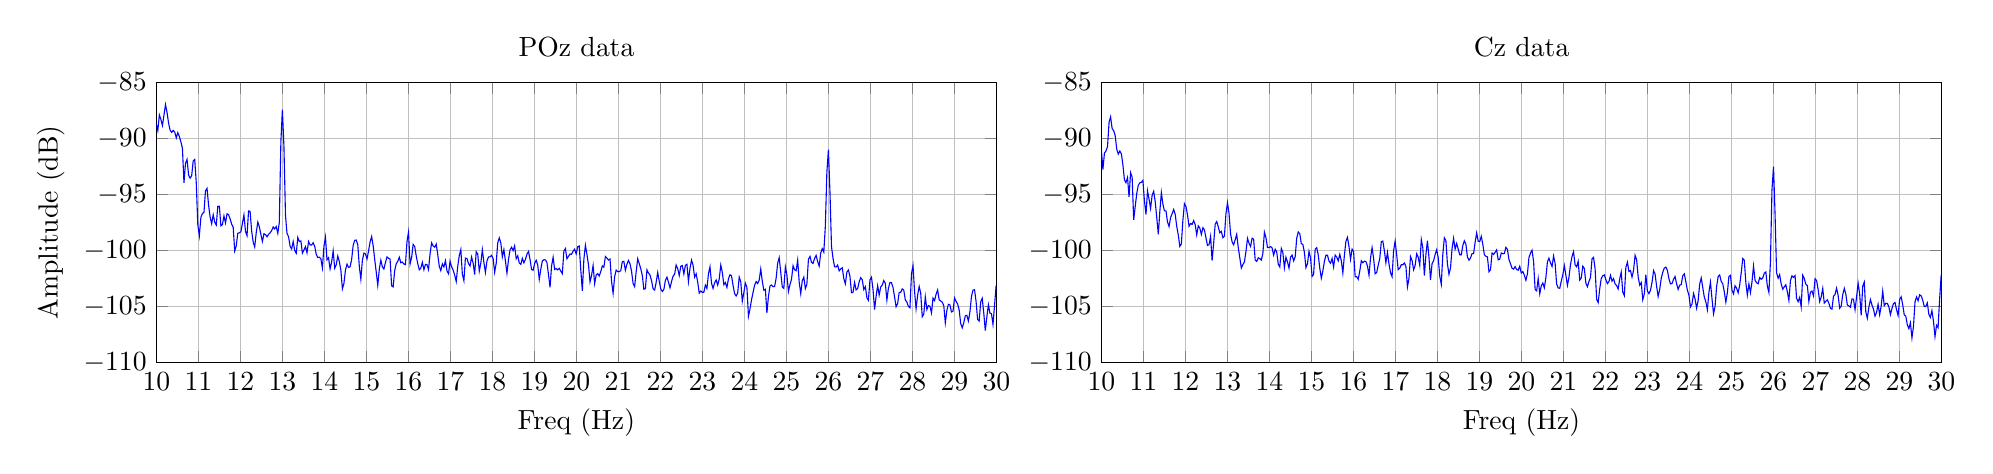 % This file was created by matlab2tikz v0.4.7 running on MATLAB 8.1.
% Copyright (c) 2008--2014, Nico Schlömer <nico.schloemer@gmail.com>
% All rights reserved.
% Minimal pgfplots version: 1.3
% 
% The latest updates can be retrieved from
%   http://www.mathworks.com/matlabcentral/fileexchange/22022-matlab2tikz
% where you can also make suggestions and rate matlab2tikz.
% 
\begin{tikzpicture}

\begin{axis}[%
width=4.2in,
height=1.4in,
scale only axis,
xmin=10,
xmax=30,
xtick={10, 11, 12, 13, 14, 15, 16, 17, 18, 19, 20, 21, 22, 23, 24, 25, 26, 27, 28, 29, 30},
xlabel={Freq (Hz)},
xmajorgrids,
ymin=-110,
ymax=-85,
ytick={-110, -105, -100,  -95,  -90,  -85},
ylabel={Amplitude (dB)},
ymajorgrids,
name=plot1,
title={POz data}
]
\addplot [color=blue,solid,forget plot]
  table[row sep=crcr]{9.998	-88.678\\
10.034	-89.293\\
10.071	-87.898\\
10.107	-88.289\\
10.144	-88.84\\
10.181	-87.895\\
10.217	-86.973\\
10.254	-87.68\\
10.291	-88.642\\
10.327	-89.254\\
10.364	-89.452\\
10.4	-89.276\\
10.437	-89.431\\
10.474	-89.944\\
10.51	-89.48\\
10.547	-89.818\\
10.583	-90.302\\
10.62	-90.869\\
10.657	-93.969\\
10.693	-92.221\\
10.73	-91.868\\
10.767	-93.259\\
10.803	-93.546\\
10.84	-93.336\\
10.876	-92.017\\
10.913	-91.878\\
10.95	-93.972\\
10.986	-97.689\\
11.023	-98.682\\
11.06	-97.039\\
11.096	-96.701\\
11.133	-96.584\\
11.169	-94.677\\
11.206	-94.455\\
11.243	-95.962\\
11.279	-97.008\\
11.316	-97.611\\
11.353	-96.798\\
11.389	-97.471\\
11.426	-97.728\\
11.462	-96.061\\
11.499	-96.042\\
11.536	-97.801\\
11.572	-97.696\\
11.609	-96.917\\
11.646	-97.54\\
11.682	-96.727\\
11.719	-96.799\\
11.755	-97.175\\
11.792	-97.64\\
11.829	-97.937\\
11.865	-100.044\\
11.902	-99.573\\
11.938	-98.462\\
11.975	-98.422\\
12.012	-98.327\\
12.048	-97.59\\
12.085	-96.82\\
12.122	-98.295\\
12.158	-98.686\\
12.195	-96.468\\
12.231	-96.505\\
12.268	-98.25\\
12.305	-99.244\\
12.341	-99.681\\
12.378	-98.385\\
12.415	-97.468\\
12.451	-97.881\\
12.488	-98.558\\
12.524	-99.193\\
12.561	-98.512\\
12.598	-98.583\\
12.634	-98.776\\
12.671	-98.555\\
12.708	-98.416\\
12.744	-98.225\\
12.781	-97.901\\
12.817	-98.069\\
12.854	-97.864\\
12.891	-98.469\\
12.927	-97.495\\
12.964	-90.319\\
13.0	-87.414\\
13.037	-90.718\\
13.074	-96.881\\
13.11	-98.473\\
13.147	-98.766\\
13.184	-99.629\\
13.22	-99.862\\
13.257	-99.2\\
13.293	-99.98\\
13.33	-100.247\\
13.367	-98.84\\
13.403	-99.195\\
13.44	-99.143\\
13.477	-100.234\\
13.513	-99.959\\
13.55	-99.653\\
13.586	-100.209\\
13.623	-99.199\\
13.66	-99.505\\
13.696	-99.511\\
13.733	-99.305\\
13.77	-99.634\\
13.806	-100.334\\
13.843	-100.629\\
13.879	-100.602\\
13.916	-100.724\\
13.953	-101.554\\
13.989	-99.639\\
14.026	-98.811\\
14.062	-100.828\\
14.099	-100.65\\
14.136	-101.642\\
14.172	-101.044\\
14.209	-100.04\\
14.246	-101.578\\
14.282	-101.275\\
14.319	-100.494\\
14.355	-100.982\\
14.392	-101.745\\
14.429	-103.429\\
14.465	-102.961\\
14.502	-101.744\\
14.539	-101.222\\
14.575	-101.508\\
14.612	-101.455\\
14.648	-100.827\\
14.685	-99.547\\
14.722	-99.092\\
14.758	-99.066\\
14.795	-99.493\\
14.832	-101.43\\
14.868	-102.561\\
14.905	-100.872\\
14.941	-100.236\\
14.978	-100.304\\
15.015	-100.758\\
15.051	-100.055\\
15.088	-99.245\\
15.125	-98.756\\
15.161	-99.561\\
15.198	-100.794\\
15.234	-101.906\\
15.271	-103.106\\
15.308	-101.662\\
15.344	-100.863\\
15.381	-101.472\\
15.417	-101.655\\
15.454	-101.068\\
15.491	-100.577\\
15.527	-100.694\\
15.564	-100.766\\
15.601	-103.16\\
15.637	-103.251\\
15.674	-101.799\\
15.71	-101.189\\
15.747	-100.967\\
15.784	-100.602\\
15.82	-101.097\\
15.857	-101.03\\
15.894	-101.212\\
15.93	-101.265\\
15.967	-99.196\\
16.003	-98.362\\
16.04	-101.207\\
16.077	-100.631\\
16.113	-99.454\\
16.15	-99.636\\
16.187	-100.495\\
16.223	-101.173\\
16.26	-101.722\\
16.296	-101.572\\
16.333	-101.056\\
16.37	-101.715\\
16.406	-101.239\\
16.443	-101.27\\
16.479	-101.703\\
16.516	-100.301\\
16.553	-99.309\\
16.589	-99.589\\
16.626	-99.703\\
16.663	-99.426\\
16.699	-100.356\\
16.736	-101.423\\
16.772	-101.802\\
16.809	-101.189\\
16.846	-101.471\\
16.882	-100.917\\
16.919	-101.812\\
16.956	-102.082\\
16.992	-100.948\\
17.029	-101.46\\
17.065	-101.744\\
17.102	-102.186\\
17.139	-102.771\\
17.175	-101.408\\
17.212	-100.453\\
17.249	-99.915\\
17.285	-102.113\\
17.322	-102.701\\
17.358	-100.68\\
17.395	-100.72\\
17.432	-101.174\\
17.468	-101.388\\
17.505	-100.579\\
17.542	-101.132\\
17.578	-102.15\\
17.615	-100.109\\
17.651	-100.317\\
17.688	-101.846\\
17.725	-101.126\\
17.761	-99.929\\
17.798	-101.074\\
17.834	-101.96\\
17.871	-100.929\\
17.908	-100.583\\
17.944	-100.566\\
17.981	-100.438\\
18.018	-100.739\\
18.054	-101.946\\
18.091	-101.134\\
18.127	-99.327\\
18.164	-98.872\\
18.201	-99.313\\
18.237	-100.581\\
18.274	-99.918\\
18.311	-100.944\\
18.347	-102.024\\
18.384	-100.807\\
18.42	-99.946\\
18.457	-99.71\\
18.494	-100.009\\
18.53	-99.581\\
18.567	-100.734\\
18.604	-100.47\\
18.64	-101.113\\
18.677	-101.234\\
18.713	-100.702\\
18.75	-101.097\\
18.787	-100.788\\
18.823	-100.324\\
18.86	-100.089\\
18.896	-100.781\\
18.933	-101.694\\
18.97	-101.762\\
19.006	-101.159\\
19.043	-100.865\\
19.08	-101.306\\
19.116	-102.574\\
19.153	-101.669\\
19.189	-100.942\\
19.226	-100.827\\
19.263	-100.837\\
19.299	-101.08\\
19.336	-102.148\\
19.373	-103.292\\
19.409	-101.386\\
19.446	-100.608\\
19.482	-101.691\\
19.519	-101.606\\
19.556	-101.734\\
19.592	-101.588\\
19.629	-101.843\\
19.666	-102.068\\
19.702	-100.054\\
19.739	-99.828\\
19.775	-100.74\\
19.812	-100.514\\
19.849	-100.311\\
19.885	-100.343\\
19.922	-100.054\\
19.958	-99.878\\
19.995	-100.302\\
20.032	-99.657\\
20.068	-99.601\\
20.105	-101.751\\
20.142	-103.609\\
20.178	-100.795\\
20.215	-99.527\\
20.251	-100.328\\
20.288	-101.289\\
20.325	-102.798\\
20.361	-102.229\\
20.398	-101.334\\
20.435	-102.956\\
20.471	-102.192\\
20.508	-102.06\\
20.544	-102.277\\
20.581	-101.871\\
20.618	-101.374\\
20.654	-101.488\\
20.691	-100.532\\
20.728	-100.676\\
20.764	-100.854\\
20.801	-100.77\\
20.837	-102.747\\
20.874	-103.821\\
20.911	-102.333\\
20.947	-101.756\\
20.984	-101.889\\
21.021	-101.894\\
21.057	-101.794\\
21.094	-100.996\\
21.13	-100.965\\
21.167	-101.765\\
21.204	-101.218\\
21.24	-100.889\\
21.277	-101.196\\
21.313	-101.836\\
21.35	-102.942\\
21.387	-103.223\\
21.423	-101.918\\
21.46	-100.741\\
21.497	-101.178\\
21.533	-101.63\\
21.57	-102.237\\
21.606	-103.462\\
21.643	-103.401\\
21.68	-101.729\\
21.716	-102.008\\
21.753	-102.201\\
21.79	-102.703\\
21.826	-103.409\\
21.863	-103.535\\
21.899	-102.859\\
21.936	-101.965\\
21.973	-102.738\\
22.009	-103.439\\
22.046	-103.661\\
22.083	-103.477\\
22.119	-102.672\\
22.156	-102.385\\
22.192	-102.804\\
22.229	-103.337\\
22.266	-102.771\\
22.302	-102.298\\
22.339	-102.115\\
22.375	-101.298\\
22.412	-101.614\\
22.449	-102.233\\
22.485	-101.414\\
22.522	-101.347\\
22.559	-102.094\\
22.595	-101.328\\
22.632	-101.229\\
22.668	-102.769\\
22.705	-101.587\\
22.742	-100.859\\
22.778	-101.303\\
22.815	-102.384\\
22.852	-102.088\\
22.888	-102.809\\
22.925	-103.811\\
22.961	-103.62\\
22.998	-103.733\\
23.035	-103.723\\
23.071	-103.093\\
23.108	-103.387\\
23.145	-102.071\\
23.181	-101.456\\
23.218	-102.928\\
23.254	-103.387\\
23.291	-102.89\\
23.328	-102.632\\
23.364	-103.087\\
23.401	-102.563\\
23.438	-101.299\\
23.474	-101.948\\
23.511	-103.047\\
23.547	-102.86\\
23.584	-103.299\\
23.621	-102.531\\
23.657	-102.166\\
23.694	-102.259\\
23.73	-103.117\\
23.767	-103.842\\
23.804	-104.06\\
23.84	-103.808\\
23.877	-102.374\\
23.914	-102.798\\
23.95	-104.535\\
23.987	-103.766\\
24.023	-102.922\\
24.06	-103.274\\
24.097	-105.875\\
24.133	-105.227\\
24.17	-104.403\\
24.207	-103.736\\
24.243	-103.103\\
24.28	-102.779\\
24.316	-102.951\\
24.353	-102.64\\
24.39	-101.647\\
24.426	-102.735\\
24.463	-103.545\\
24.5	-103.464\\
24.536	-105.579\\
24.573	-104.115\\
24.609	-103.177\\
24.646	-103.082\\
24.683	-103.233\\
24.719	-103.223\\
24.756	-102.477\\
24.792	-101.137\\
24.829	-100.638\\
24.866	-101.952\\
24.902	-103.252\\
24.939	-103.376\\
24.976	-101.468\\
25.012	-102.173\\
25.049	-103.655\\
25.085	-103.047\\
25.122	-102.574\\
25.159	-101.361\\
25.195	-101.72\\
25.232	-101.805\\
25.269	-100.849\\
25.305	-102.823\\
25.342	-103.846\\
25.378	-102.715\\
25.415	-102.377\\
25.452	-103.399\\
25.488	-103.015\\
25.525	-100.785\\
25.562	-100.523\\
25.598	-101.054\\
25.635	-101.16\\
25.671	-100.704\\
25.708	-100.434\\
25.745	-100.993\\
25.781	-101.391\\
25.818	-100.222\\
25.854	-99.839\\
25.891	-100.144\\
25.928	-97.816\\
25.964	-92.982\\
26.001	-90.994\\
26.038	-94.814\\
26.074	-99.659\\
26.111	-100.71\\
26.147	-101.45\\
26.184	-101.472\\
26.221	-101.296\\
26.257	-101.822\\
26.294	-101.647\\
26.331	-101.546\\
26.367	-102.504\\
26.404	-102.975\\
26.44	-101.936\\
26.477	-101.742\\
26.514	-102.318\\
26.55	-103.768\\
26.587	-103.725\\
26.624	-102.855\\
26.66	-103.511\\
26.697	-103.402\\
26.733	-102.802\\
26.77	-102.422\\
26.807	-102.621\\
26.843	-103.489\\
26.88	-103.226\\
26.917	-104.215\\
26.953	-104.453\\
26.99	-102.612\\
27.026	-102.381\\
27.063	-103.486\\
27.1	-105.276\\
27.136	-104.101\\
27.173	-103.137\\
27.209	-103.977\\
27.246	-103.259\\
27.283	-103.085\\
27.319	-102.686\\
27.356	-102.937\\
27.393	-104.43\\
27.429	-103.378\\
27.466	-102.856\\
27.502	-102.869\\
27.539	-103.304\\
27.576	-104.155\\
27.612	-105.021\\
27.649	-104.726\\
27.686	-103.742\\
27.722	-103.727\\
27.759	-103.429\\
27.795	-103.539\\
27.832	-104.419\\
27.869	-104.608\\
27.905	-104.989\\
27.942	-105.119\\
27.979	-102.054\\
28.015	-101.334\\
28.052	-103.667\\
28.088	-105.203\\
28.125	-103.989\\
28.162	-103.21\\
28.198	-103.802\\
28.235	-105.918\\
28.271	-105.685\\
28.308	-104.143\\
28.345	-105.27\\
28.381	-104.918\\
28.418	-104.984\\
28.455	-105.571\\
28.491	-104.249\\
28.528	-104.475\\
28.564	-103.909\\
28.601	-103.52\\
28.638	-104.41\\
28.674	-104.513\\
28.711	-104.607\\
28.748	-104.929\\
28.784	-106.463\\
28.821	-105.339\\
28.857	-104.808\\
28.894	-104.855\\
28.931	-105.488\\
28.967	-105.419\\
29.004	-104.231\\
29.041	-104.556\\
29.077	-104.768\\
29.114	-105.306\\
29.15	-106.516\\
29.187	-106.901\\
29.224	-106.447\\
29.26	-105.838\\
29.297	-105.789\\
29.333	-106.298\\
29.37	-105.495\\
29.407	-104.095\\
29.443	-103.535\\
29.48	-103.501\\
29.517	-104.573\\
29.553	-106.152\\
29.59	-106.304\\
29.626	-104.597\\
29.663	-104.273\\
29.7	-105.595\\
29.736	-107.153\\
29.773	-105.929\\
29.81	-104.849\\
29.846	-105.597\\
29.883	-105.649\\
29.919	-106.598\\
29.956	-104.919\\
29.993	-103.141\\
};
\end{axis}

\begin{axis}[%
width=4.2in,
height=1.4in,
scale only axis,
xmin=10,
xmax=30,
xtick={10, 11, 12, 13, 14, 15, 16, 17, 18, 19, 20, 21, 22, 23, 24, 25, 26, 27, 28, 29, 30},
xlabel={Freq (Hz)},
xmajorgrids,
ymin=-110,
ymax=-85,
ytick={-110, -105, -100,  -95,  -90,  -85},
ymajorgrids,
at=(plot1.right of south east),
anchor=left of south west,
title={Cz data}
]
\addplot [color=blue,solid,forget plot]
  table[row sep=crcr]{9.998	-91.016\\
10.034	-92.766\\
10.071	-91.307\\
10.107	-91.116\\
10.144	-90.721\\
10.181	-88.547\\
10.217	-88.07\\
10.254	-89.116\\
10.291	-89.309\\
10.327	-89.752\\
10.364	-90.957\\
10.4	-91.391\\
10.437	-91.118\\
10.474	-91.379\\
10.51	-92.341\\
10.547	-93.7\\
10.583	-93.947\\
10.62	-93.485\\
10.657	-95.22\\
10.693	-93.049\\
10.73	-93.443\\
10.767	-97.261\\
10.803	-96.078\\
10.84	-94.916\\
10.876	-94.18\\
10.913	-93.959\\
10.95	-93.91\\
10.986	-93.745\\
11.023	-95.574\\
11.06	-96.782\\
11.096	-94.671\\
11.133	-95.41\\
11.169	-96.243\\
11.206	-95.077\\
11.243	-94.715\\
11.279	-95.634\\
11.316	-97.051\\
11.353	-98.557\\
11.389	-96.548\\
11.426	-94.833\\
11.462	-95.85\\
11.499	-96.466\\
11.536	-96.463\\
11.572	-97.447\\
11.609	-97.86\\
11.646	-97.059\\
11.682	-96.727\\
11.719	-96.336\\
11.755	-96.764\\
11.792	-97.841\\
11.829	-98.618\\
11.865	-99.633\\
11.902	-99.411\\
11.938	-97.319\\
11.975	-95.816\\
12.012	-96.083\\
12.048	-96.807\\
12.085	-97.835\\
12.122	-97.592\\
12.158	-97.666\\
12.195	-97.336\\
12.231	-97.678\\
12.268	-98.599\\
12.305	-97.8\\
12.341	-97.987\\
12.378	-98.571\\
12.415	-97.965\\
12.451	-98.155\\
12.488	-98.871\\
12.524	-99.55\\
12.561	-99.488\\
12.598	-98.732\\
12.634	-100.907\\
12.671	-99.355\\
12.708	-97.641\\
12.744	-97.416\\
12.781	-97.886\\
12.817	-98.414\\
12.854	-98.29\\
12.891	-98.858\\
12.927	-98.731\\
12.964	-96.699\\
13.0	-95.744\\
13.037	-96.688\\
13.074	-98.544\\
13.11	-99.221\\
13.147	-99.493\\
13.184	-99.037\\
13.22	-98.56\\
13.257	-99.726\\
13.293	-100.641\\
13.33	-101.568\\
13.367	-101.249\\
13.403	-101.032\\
13.44	-100.088\\
13.477	-98.92\\
13.513	-99.355\\
13.55	-99.648\\
13.586	-98.903\\
13.623	-98.989\\
13.66	-100.853\\
13.696	-100.972\\
13.733	-100.657\\
13.77	-100.723\\
13.806	-100.854\\
13.843	-100.272\\
13.879	-98.354\\
13.916	-98.851\\
13.953	-99.737\\
13.989	-99.728\\
14.026	-99.652\\
14.062	-99.763\\
14.099	-100.413\\
14.136	-99.893\\
14.172	-100.127\\
14.209	-101.213\\
14.246	-101.481\\
14.282	-99.814\\
14.319	-100.183\\
14.355	-101.539\\
14.392	-100.593\\
14.429	-101.009\\
14.465	-101.575\\
14.502	-100.587\\
14.539	-100.407\\
14.575	-100.929\\
14.612	-100.57\\
14.648	-98.932\\
14.685	-98.348\\
14.722	-98.509\\
14.758	-99.385\\
14.795	-99.462\\
14.832	-100.169\\
14.868	-101.533\\
14.905	-101.184\\
14.941	-100.074\\
14.978	-100.67\\
15.015	-102.314\\
15.051	-102.142\\
15.088	-99.893\\
15.125	-99.754\\
15.161	-100.385\\
15.198	-101.583\\
15.234	-102.471\\
15.271	-101.828\\
15.308	-100.969\\
15.344	-100.428\\
15.381	-100.421\\
15.417	-100.944\\
15.454	-101.138\\
15.491	-100.712\\
15.527	-101.475\\
15.564	-100.411\\
15.601	-100.593\\
15.637	-100.925\\
15.674	-100.336\\
15.71	-100.9\\
15.747	-102.003\\
15.784	-100.421\\
15.82	-99.184\\
15.857	-98.826\\
15.894	-99.653\\
15.93	-100.786\\
15.967	-99.878\\
16.003	-100.091\\
16.04	-102.341\\
16.077	-102.339\\
16.113	-102.57\\
16.15	-101.839\\
16.187	-100.912\\
16.223	-101.092\\
16.26	-100.956\\
16.296	-100.984\\
16.333	-101.385\\
16.37	-102.21\\
16.406	-100.667\\
16.443	-99.746\\
16.479	-100.691\\
16.516	-102.078\\
16.553	-101.963\\
16.589	-101.321\\
16.626	-100.711\\
16.663	-99.206\\
16.699	-99.161\\
16.736	-100.028\\
16.772	-101.102\\
16.809	-100.171\\
16.846	-101.206\\
16.882	-102.004\\
16.919	-102.333\\
16.956	-99.993\\
16.992	-99.172\\
17.029	-100.4\\
17.065	-101.715\\
17.102	-101.58\\
17.139	-101.266\\
17.175	-101.272\\
17.212	-101.114\\
17.249	-101.43\\
17.285	-103.256\\
17.322	-102.48\\
17.358	-100.543\\
17.395	-100.889\\
17.432	-101.728\\
17.468	-101.333\\
17.505	-100.291\\
17.542	-100.602\\
17.578	-101.323\\
17.615	-99.017\\
17.651	-99.766\\
17.688	-102.245\\
17.725	-100.369\\
17.761	-99.12\\
17.798	-100.634\\
17.834	-102.613\\
17.871	-101.179\\
17.908	-100.907\\
17.944	-100.37\\
17.981	-99.926\\
18.018	-100.65\\
18.054	-102.273\\
18.091	-103.024\\
18.127	-100.354\\
18.164	-98.863\\
18.201	-99.127\\
18.237	-101.201\\
18.274	-102.124\\
18.311	-101.545\\
18.347	-99.832\\
18.384	-98.906\\
18.42	-99.873\\
18.457	-99.367\\
18.494	-99.88\\
18.53	-100.382\\
18.567	-100.382\\
18.604	-99.551\\
18.64	-99.137\\
18.677	-99.446\\
18.713	-100.571\\
18.75	-100.867\\
18.787	-100.655\\
18.823	-100.285\\
18.86	-100.273\\
18.896	-99.282\\
18.933	-98.428\\
18.97	-99.182\\
19.006	-99.204\\
19.043	-98.735\\
19.08	-99.457\\
19.116	-100.372\\
19.153	-100.522\\
19.189	-100.565\\
19.226	-101.9\\
19.263	-101.713\\
19.299	-100.228\\
19.336	-100.351\\
19.373	-100.159\\
19.409	-99.945\\
19.446	-100.832\\
19.482	-100.775\\
19.519	-100.219\\
19.556	-100.295\\
19.592	-100.262\\
19.629	-99.721\\
19.666	-99.9\\
19.702	-100.812\\
19.739	-101.19\\
19.775	-101.579\\
19.812	-101.661\\
19.849	-101.436\\
19.885	-101.698\\
19.922	-101.755\\
19.958	-101.407\\
19.995	-102.007\\
20.032	-101.878\\
20.068	-102.205\\
20.105	-102.661\\
20.142	-102.083\\
20.178	-100.629\\
20.215	-100.236\\
20.251	-99.974\\
20.288	-100.962\\
20.325	-103.48\\
20.361	-103.605\\
20.398	-102.502\\
20.435	-103.865\\
20.471	-103.166\\
20.508	-102.899\\
20.544	-103.332\\
20.581	-102.432\\
20.618	-101.008\\
20.654	-100.681\\
20.691	-101.113\\
20.728	-101.429\\
20.764	-100.496\\
20.801	-101.154\\
20.837	-102.992\\
20.874	-103.349\\
20.911	-103.371\\
20.947	-102.75\\
20.984	-102.169\\
21.021	-101.349\\
21.057	-102.204\\
21.094	-103.118\\
21.13	-102.407\\
21.167	-101.262\\
21.204	-100.526\\
21.24	-100.113\\
21.277	-101.287\\
21.313	-101.456\\
21.35	-100.978\\
21.387	-102.637\\
21.423	-102.455\\
21.46	-101.394\\
21.497	-101.603\\
21.533	-102.912\\
21.57	-103.236\\
21.606	-102.765\\
21.643	-102.413\\
21.68	-100.748\\
21.716	-100.612\\
21.753	-101.629\\
21.79	-104.353\\
21.826	-104.655\\
21.863	-103.43\\
21.899	-102.509\\
21.936	-102.258\\
21.973	-102.184\\
22.009	-102.599\\
22.046	-102.952\\
22.083	-102.77\\
22.119	-102.219\\
22.156	-102.738\\
22.192	-102.51\\
22.229	-102.989\\
22.266	-103.136\\
22.302	-103.432\\
22.339	-102.543\\
22.375	-101.931\\
22.412	-103.718\\
22.449	-104.029\\
22.485	-101.517\\
22.522	-101.042\\
22.559	-101.871\\
22.595	-101.796\\
22.632	-102.374\\
22.668	-101.784\\
22.705	-100.428\\
22.742	-100.823\\
22.778	-102.345\\
22.815	-103.089\\
22.852	-102.859\\
22.888	-104.389\\
22.925	-103.877\\
22.961	-102.167\\
22.998	-103.609\\
23.035	-103.85\\
23.071	-103.572\\
23.108	-102.853\\
23.145	-101.801\\
23.181	-102.094\\
23.218	-103.2\\
23.254	-104.113\\
23.291	-103.478\\
23.328	-102.499\\
23.364	-101.939\\
23.401	-101.566\\
23.438	-101.489\\
23.474	-101.77\\
23.511	-102.519\\
23.547	-102.986\\
23.584	-102.949\\
23.621	-102.572\\
23.657	-102.321\\
23.694	-102.984\\
23.73	-103.47\\
23.767	-103.101\\
23.804	-103.039\\
23.84	-102.258\\
23.877	-102.086\\
23.914	-102.797\\
23.95	-103.548\\
23.987	-103.983\\
24.023	-105.039\\
24.06	-104.78\\
24.097	-103.84\\
24.133	-104.309\\
24.17	-105.149\\
24.207	-104.457\\
24.243	-102.998\\
24.28	-102.45\\
24.316	-103.29\\
24.353	-104.164\\
24.39	-104.584\\
24.426	-105.292\\
24.463	-103.723\\
24.5	-102.826\\
24.536	-104.307\\
24.573	-105.651\\
24.609	-104.988\\
24.646	-103.232\\
24.683	-102.328\\
24.719	-102.185\\
24.756	-102.764\\
24.792	-102.971\\
24.829	-103.68\\
24.866	-104.608\\
24.902	-103.779\\
24.939	-102.328\\
24.976	-102.215\\
25.012	-103.538\\
25.049	-103.867\\
25.085	-103.15\\
25.122	-103.358\\
25.159	-103.784\\
25.195	-103.112\\
25.232	-102.004\\
25.269	-100.718\\
25.305	-100.871\\
25.342	-102.858\\
25.378	-103.981\\
25.415	-102.986\\
25.452	-103.756\\
25.488	-102.818\\
25.525	-101.389\\
25.562	-102.66\\
25.598	-102.885\\
25.635	-102.965\\
25.671	-102.418\\
25.708	-102.568\\
25.745	-102.435\\
25.781	-102.023\\
25.818	-101.916\\
25.854	-103.176\\
25.891	-103.748\\
25.928	-101.006\\
25.964	-94.585\\
26.001	-92.509\\
26.038	-96.792\\
26.074	-101.994\\
26.111	-102.474\\
26.147	-102.148\\
26.184	-102.993\\
26.221	-103.46\\
26.257	-103.251\\
26.294	-103.061\\
26.331	-103.689\\
26.367	-104.454\\
26.404	-102.692\\
26.44	-102.261\\
26.477	-102.395\\
26.514	-102.245\\
26.55	-104.273\\
26.587	-104.568\\
26.624	-104.189\\
26.66	-105.018\\
26.697	-102.21\\
26.733	-102.499\\
26.77	-103.007\\
26.807	-103.137\\
26.843	-104.551\\
26.88	-103.723\\
26.917	-103.618\\
26.953	-104.051\\
26.99	-102.527\\
27.026	-102.673\\
27.063	-103.463\\
27.1	-104.555\\
27.136	-104.147\\
27.173	-103.384\\
27.209	-104.694\\
27.246	-104.539\\
27.283	-104.404\\
27.319	-104.714\\
27.356	-105.157\\
27.393	-105.235\\
27.429	-104.083\\
27.466	-103.931\\
27.502	-103.358\\
27.539	-103.996\\
27.576	-105.157\\
27.612	-104.98\\
27.649	-103.955\\
27.686	-103.384\\
27.722	-103.884\\
27.759	-104.867\\
27.795	-104.944\\
27.832	-105.068\\
27.869	-104.324\\
27.905	-104.35\\
27.942	-105.285\\
27.979	-104.135\\
28.015	-102.908\\
28.052	-103.886\\
28.088	-105.779\\
28.125	-103.184\\
28.162	-102.815\\
28.198	-105.477\\
28.235	-106.04\\
28.271	-105.077\\
28.308	-104.377\\
28.345	-104.867\\
28.381	-105.234\\
28.418	-105.861\\
28.455	-105.518\\
28.491	-104.804\\
28.528	-105.737\\
28.564	-104.973\\
28.601	-103.631\\
28.638	-104.925\\
28.674	-104.715\\
28.711	-104.72\\
28.748	-105.031\\
28.784	-105.726\\
28.821	-105.175\\
28.857	-104.738\\
28.894	-104.641\\
28.931	-105.292\\
28.967	-105.795\\
29.004	-104.359\\
29.041	-104.14\\
29.077	-104.85\\
29.114	-105.75\\
29.15	-105.858\\
29.187	-106.639\\
29.224	-106.978\\
29.26	-106.455\\
29.297	-107.804\\
29.333	-106.783\\
29.37	-104.573\\
29.407	-104.147\\
29.443	-104.489\\
29.48	-103.958\\
29.517	-104.049\\
29.553	-104.43\\
29.59	-104.994\\
29.626	-105.0\\
29.663	-104.673\\
29.7	-105.708\\
29.736	-105.969\\
29.773	-105.361\\
29.81	-106.334\\
29.846	-107.685\\
29.883	-106.677\\
29.919	-106.878\\
29.956	-104.346\\
29.993	-102.184\\
};
\end{axis}
\end{tikzpicture}%